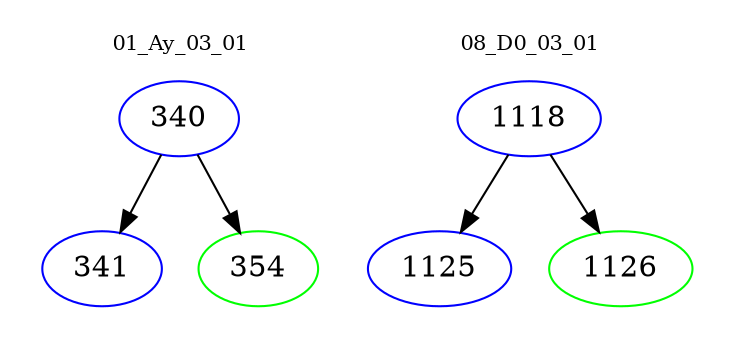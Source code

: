 digraph{
subgraph cluster_0 {
color = white
label = "01_Ay_03_01";
fontsize=10;
T0_340 [label="340", color="blue"]
T0_340 -> T0_341 [color="black"]
T0_341 [label="341", color="blue"]
T0_340 -> T0_354 [color="black"]
T0_354 [label="354", color="green"]
}
subgraph cluster_1 {
color = white
label = "08_D0_03_01";
fontsize=10;
T1_1118 [label="1118", color="blue"]
T1_1118 -> T1_1125 [color="black"]
T1_1125 [label="1125", color="blue"]
T1_1118 -> T1_1126 [color="black"]
T1_1126 [label="1126", color="green"]
}
}
